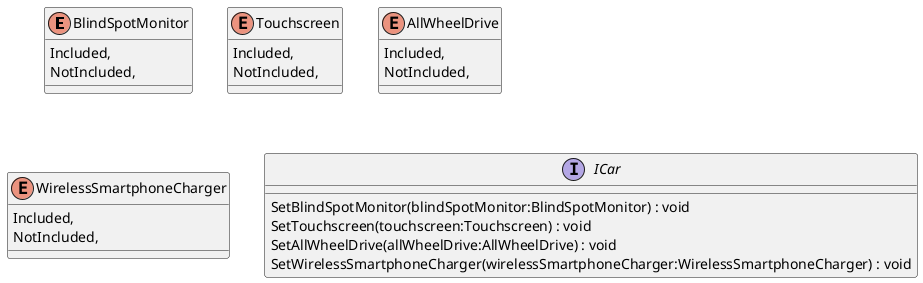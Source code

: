 @startuml
enum BlindSpotMonitor {
    Included,
    NotIncluded,
}
enum Touchscreen {
    Included,
    NotIncluded,
}
enum AllWheelDrive {
    Included,
    NotIncluded,
}
enum WirelessSmartphoneCharger {
    Included,
    NotIncluded,
}
interface ICar {
    SetBlindSpotMonitor(blindSpotMonitor:BlindSpotMonitor) : void
    SetTouchscreen(touchscreen:Touchscreen) : void
    SetAllWheelDrive(allWheelDrive:AllWheelDrive) : void
    SetWirelessSmartphoneCharger(wirelessSmartphoneCharger:WirelessSmartphoneCharger) : void
}
@enduml
